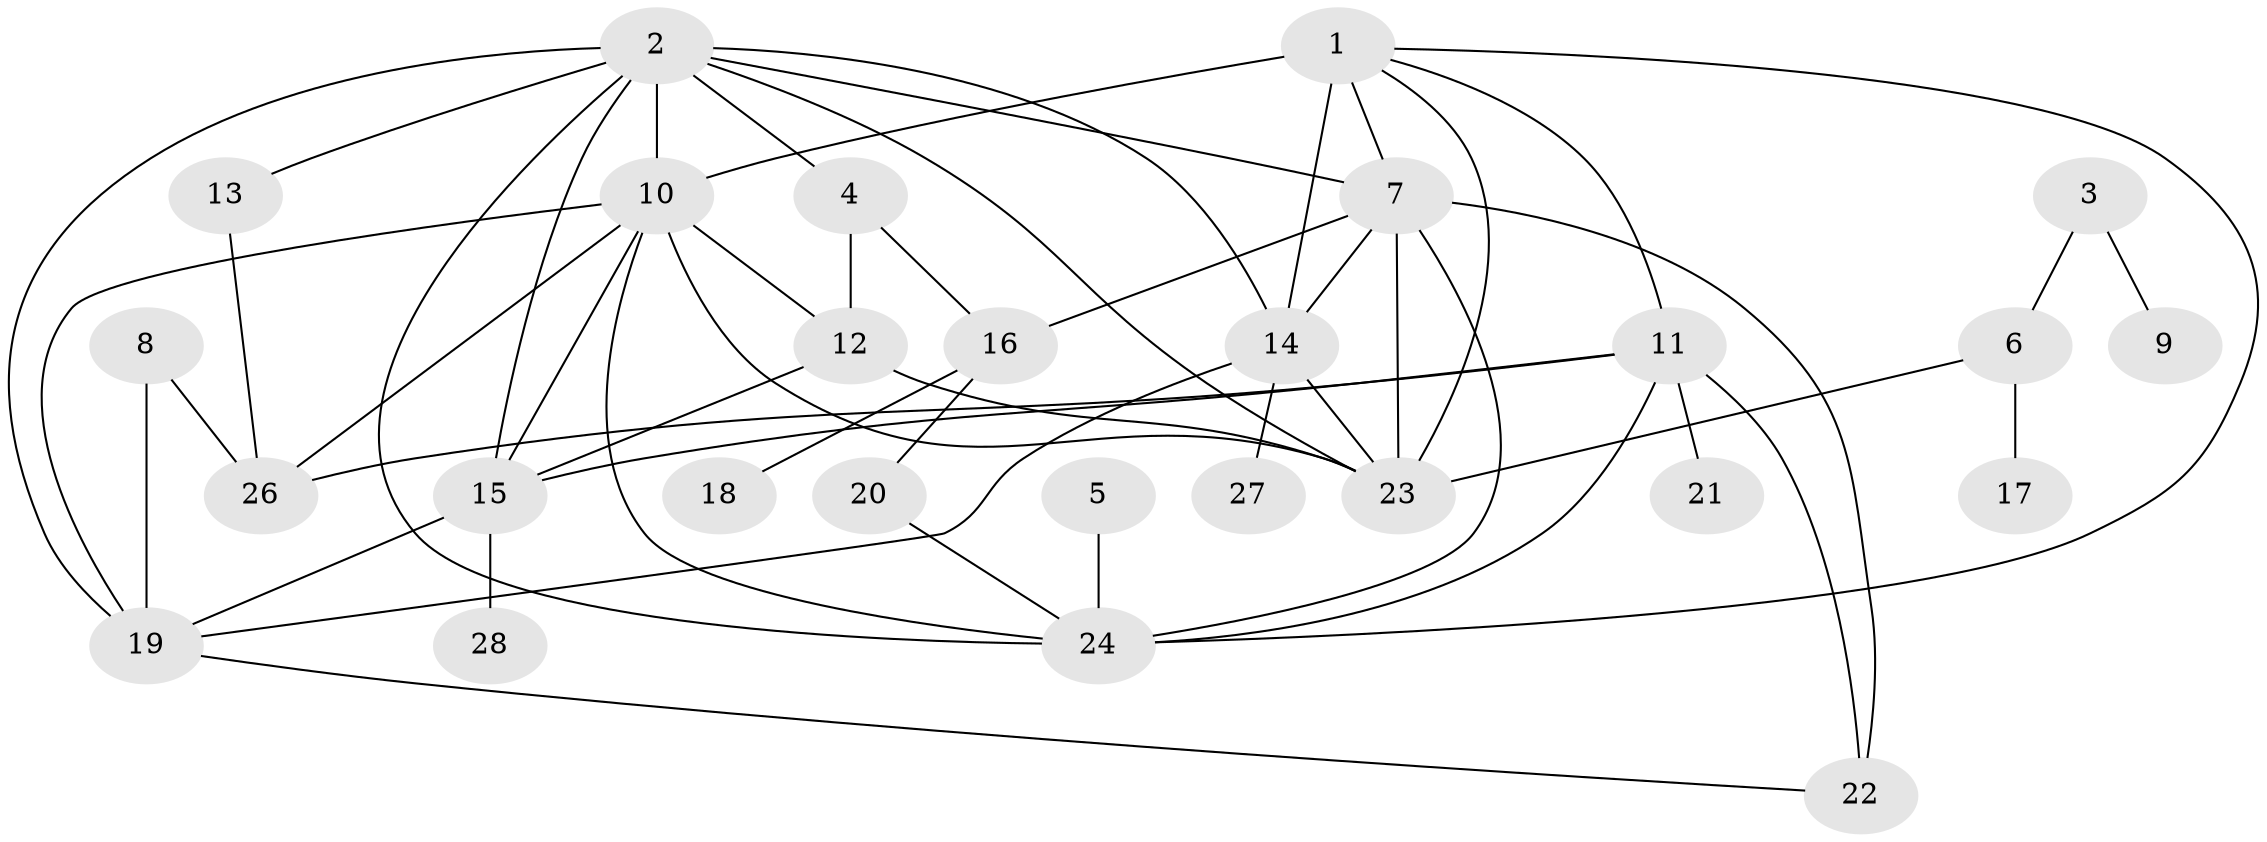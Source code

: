 // original degree distribution, {2: 0.23636363636363636, 4: 0.18181818181818182, 1: 0.14545454545454545, 3: 0.14545454545454545, 5: 0.18181818181818182, 6: 0.07272727272727272, 0: 0.01818181818181818, 8: 0.01818181818181818}
// Generated by graph-tools (version 1.1) at 2025/33/03/09/25 02:33:31]
// undirected, 27 vertices, 52 edges
graph export_dot {
graph [start="1"]
  node [color=gray90,style=filled];
  1;
  2;
  3;
  4;
  5;
  6;
  7;
  8;
  9;
  10;
  11;
  12;
  13;
  14;
  15;
  16;
  17;
  18;
  19;
  20;
  21;
  22;
  23;
  24;
  26;
  27;
  28;
  1 -- 7 [weight=1.0];
  1 -- 10 [weight=2.0];
  1 -- 11 [weight=1.0];
  1 -- 14 [weight=2.0];
  1 -- 23 [weight=1.0];
  1 -- 24 [weight=1.0];
  2 -- 4 [weight=1.0];
  2 -- 7 [weight=1.0];
  2 -- 10 [weight=1.0];
  2 -- 13 [weight=1.0];
  2 -- 14 [weight=1.0];
  2 -- 15 [weight=1.0];
  2 -- 19 [weight=1.0];
  2 -- 23 [weight=1.0];
  2 -- 24 [weight=1.0];
  3 -- 6 [weight=1.0];
  3 -- 9 [weight=1.0];
  4 -- 12 [weight=1.0];
  4 -- 16 [weight=1.0];
  5 -- 24 [weight=1.0];
  6 -- 17 [weight=1.0];
  6 -- 23 [weight=1.0];
  7 -- 14 [weight=2.0];
  7 -- 16 [weight=1.0];
  7 -- 22 [weight=2.0];
  7 -- 23 [weight=1.0];
  7 -- 24 [weight=1.0];
  8 -- 19 [weight=2.0];
  8 -- 26 [weight=1.0];
  10 -- 12 [weight=1.0];
  10 -- 15 [weight=1.0];
  10 -- 19 [weight=2.0];
  10 -- 23 [weight=1.0];
  10 -- 24 [weight=1.0];
  10 -- 26 [weight=1.0];
  11 -- 15 [weight=1.0];
  11 -- 21 [weight=1.0];
  11 -- 22 [weight=1.0];
  11 -- 24 [weight=1.0];
  11 -- 26 [weight=1.0];
  12 -- 15 [weight=1.0];
  12 -- 23 [weight=1.0];
  13 -- 26 [weight=1.0];
  14 -- 19 [weight=2.0];
  14 -- 23 [weight=2.0];
  14 -- 27 [weight=1.0];
  15 -- 19 [weight=1.0];
  15 -- 28 [weight=1.0];
  16 -- 18 [weight=1.0];
  16 -- 20 [weight=1.0];
  19 -- 22 [weight=1.0];
  20 -- 24 [weight=1.0];
}

